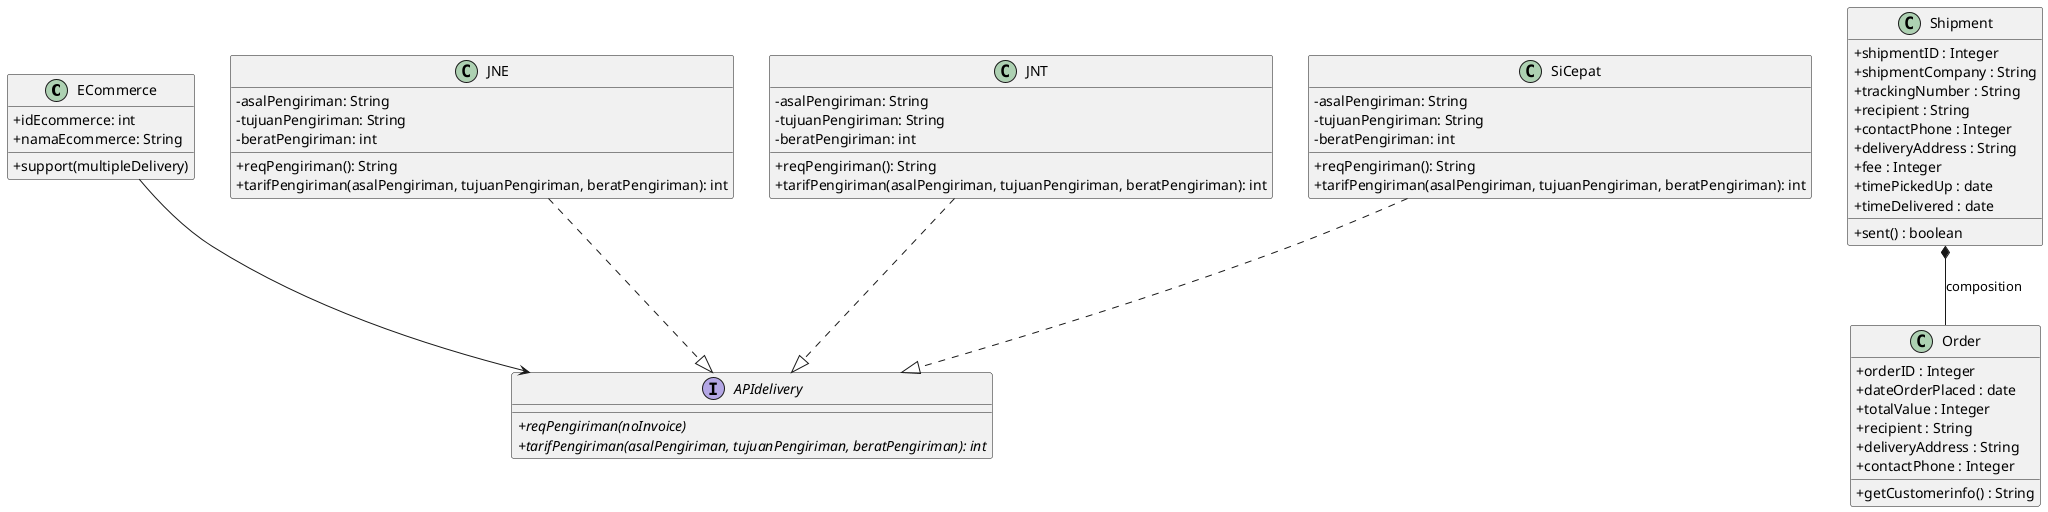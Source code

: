 @startuml

skinparam classAttributeIconSize 0
/'
menonaktifkan skin bawaan dari plantUML untuk access modifier (public, private, protected)
'/

class ECommerce{
    'atribut'
    +idEcommerce: int
    +namaEcommerce: String
    
    'method'
    +support(multipleDelivery)
}

class JNE{
    'atribut'
    -asalPengiriman: String
    -tujuanPengiriman: String
    -beratPengiriman: int

    'method'
    +reqPengiriman(): String
    +tarifPengiriman(asalPengiriman, tujuanPengiriman, beratPengiriman): int
}

class JNT{
    'atribut'
    -asalPengiriman: String
    -tujuanPengiriman: String
    -beratPengiriman: int

    'method'
    +reqPengiriman(): String
    +tarifPengiriman(asalPengiriman, tujuanPengiriman, beratPengiriman): int
}

class SiCepat{
    'atribut'
    -asalPengiriman: String
    -tujuanPengiriman: String
    -beratPengiriman: int

    'method'
    +reqPengiriman(): String
    +tarifPengiriman(asalPengiriman, tujuanPengiriman, beratPengiriman): int
}

interface APIdelivery {
    'method'
    +{abstract} reqPengiriman(noInvoice)
    +{abstract} tarifPengiriman(asalPengiriman, tujuanPengiriman, beratPengiriman): int
}

JNE ..|> APIdelivery
JNT ..|> APIdelivery
SiCepat ..|> APIdelivery
ECommerce --> APIdelivery

Shipment *-- Order : composition

class Order {
   +orderID : Integer
   +dateOrderPlaced : date
   +totalValue : Integer
   +recipient : String
   +deliveryAddress : String
   +contactPhone : Integer
   +getCustomerinfo() : String
}

class Shipment {
   +shipmentID : Integer
   +shipmentCompany : String
   +trackingNumber : String
   +recipient : String
   +contactPhone : Integer
   +deliveryAddress : String
   +fee : Integer
   +timePickedUp : date
   +timeDelivered : date
   +sent() : boolean
}


@enduml
